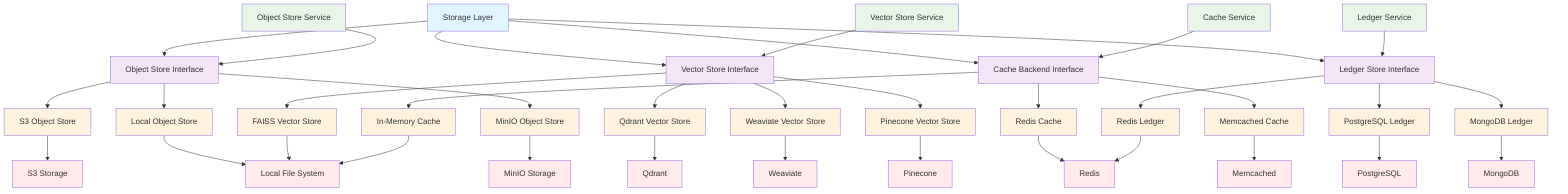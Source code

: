 graph TD
    %% Storage Layer
    StorageLayer[Storage Layer]

    %% Storage Interfaces
    ObjectStore[Object Store Interface]
    VectorStore[Vector Store Interface]
    CacheBackend[Cache Backend Interface]
    LedgerStore[Ledger Store Interface]

    %% Object Store Implementations
    S3ObjectStore[S3 Object Store]
    LocalObjectStore[Local Object Store]
    MinIOObjectStore[MinIO Object Store]

    %% Vector Store Implementations
    FAISSVectorStore[FAISS Vector Store]
    QdrantVectorStore[Qdrant Vector Store]
    WeaviateVectorStore[Weaviate Vector Store]
    PineconeVectorStore[Pinecone Vector Store]

    %% Cache Implementations
    RedisCache[Redis Cache]
    MemcachedCache[Memcached Cache]
    InMemoryCache[In-Memory Cache]

    %% Ledger Implementations
    RedisLedger[Redis Ledger]
    PostgreSQLedger[PostgreSQL Ledger]
    MongoDBLedger[MongoDB Ledger]

    %% Storage Services
    VectorStoreService[Vector Store Service]
    ObjectStoreService[Object Store Service]
    CacheService[Cache Service]
    LedgerService[Ledger Service]

    %% External Storage Systems
    S3[S3 Storage]
    LocalFS[Local File System]
    MinIO[MinIO Storage]
    Redis[Redis]
    Memcached[Memcached]
    PostgreSQL[PostgreSQL]
    MongoDB[MongoDB]
    Qdrant[Qdrant]
    Weaviate[Weaviate]
    Pinecone[Pinecone]

    %% Data Flow
    StorageLayer --> ObjectStore
    StorageLayer --> VectorStore
    StorageLayer --> CacheBackend
    StorageLayer --> LedgerStore

    %% Object Store Flow
    ObjectStore --> S3ObjectStore
    ObjectStore --> LocalObjectStore
    ObjectStore --> MinIOObjectStore

    S3ObjectStore --> S3
    LocalObjectStore --> LocalFS
    MinIOObjectStore --> MinIO

    %% Vector Store Flow
    VectorStore --> FAISSVectorStore
    VectorStore --> QdrantVectorStore
    VectorStore --> WeaviateVectorStore
    VectorStore --> PineconeVectorStore

    FAISSVectorStore --> LocalFS
    QdrantVectorStore --> Qdrant
    WeaviateVectorStore --> Weaviate
    PineconeVectorStore --> Pinecone

    %% Cache Flow
    CacheBackend --> RedisCache
    CacheBackend --> MemcachedCache
    CacheBackend --> InMemoryCache

    RedisCache --> Redis
    MemcachedCache --> Memcached
    InMemoryCache --> LocalFS

    %% Ledger Flow
    LedgerStore --> RedisLedger
    LedgerStore --> PostgreSQLedger
    LedgerStore --> MongoDBLedger

    RedisLedger --> Redis
    PostgreSQLedger --> PostgreSQL
    MongoDBLedger --> MongoDB

    %% Service Connections
    VectorStoreService --> VectorStore
    ObjectStoreService --> ObjectStore
    CacheService --> CacheBackend
    LedgerService --> LedgerStore

    %% Styling
    classDef storage fill:#e1f5fe
    classDef interface fill:#f3e5f5
    classDef implementation fill:#fff3e0
    classDef service fill:#e8f5e8
    classDef external fill:#ffebee

    class StorageLayer storage
    class ObjectStore,VectorStore,CacheBackend,LedgerStore interface
    class S3ObjectStore,LocalObjectStore,MinIOObjectStore,FAISSVectorStore,QdrantVectorStore,WeaviateVectorStore,PineconeVectorStore,RedisCache,MemcachedCache,InMemoryCache,RedisLedger,PostgreSQLedger,MongoDBLedger implementation
    class VectorStoreService,ObjectStoreService,CacheService,LedgerService service
    class S3,LocalFS,MinIO,Redis,Memcached,PostgreSQL,MongoDB,Qdrant,Weaviate,Pinecone external